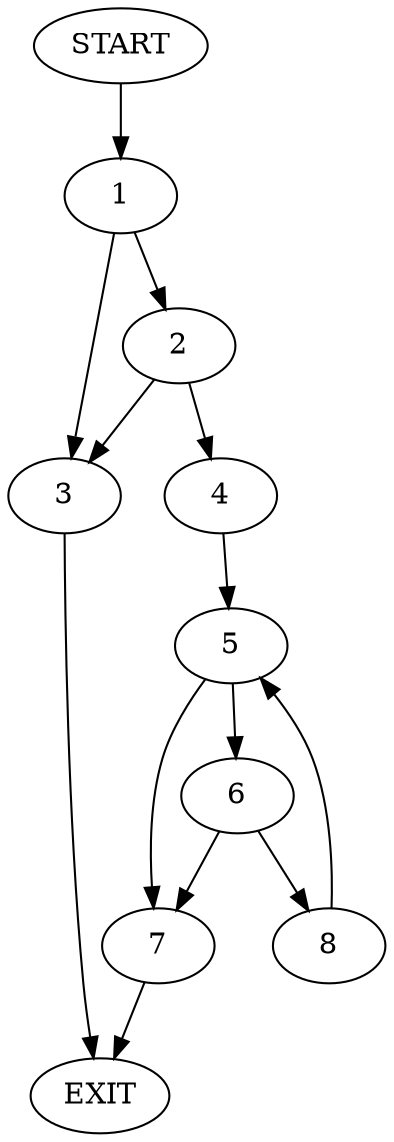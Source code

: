 digraph {
0 [label="START"]
9 [label="EXIT"]
0 -> 1
1 -> 2
1 -> 3
3 -> 9
2 -> 4
2 -> 3
4 -> 5
5 -> 6
5 -> 7
6 -> 8
6 -> 7
7 -> 9
8 -> 5
}
